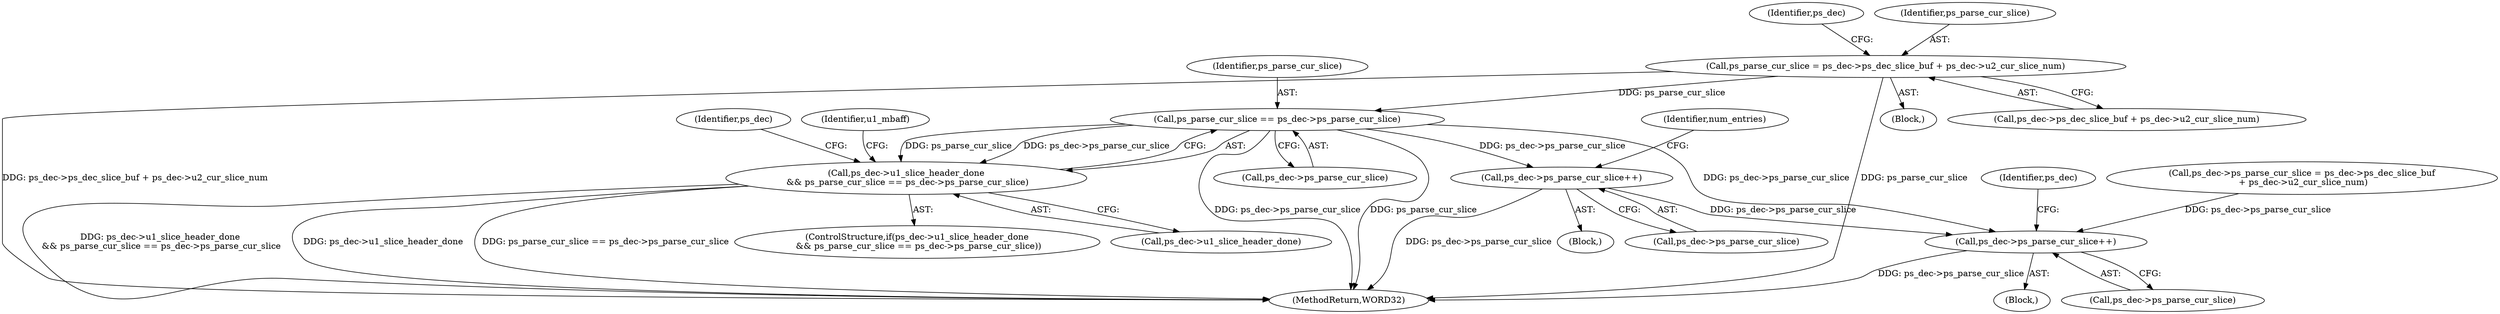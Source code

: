 digraph "0_Android_0b23c81c3dd9ec38f7e6806a3955fed1925541a0_1@integer" {
"1000518" [label="(Call,ps_parse_cur_slice = ps_dec->ps_dec_slice_buf + ps_dec->u2_cur_slice_num)"];
"1000532" [label="(Call,ps_parse_cur_slice == ps_dec->ps_parse_cur_slice)"];
"1000528" [label="(Call,ps_dec->u1_slice_header_done\n && ps_parse_cur_slice == ps_dec->ps_parse_cur_slice)"];
"1000793" [label="(Call,ps_dec->ps_parse_cur_slice++)"];
"1001380" [label="(Call,ps_dec->ps_parse_cur_slice++)"];
"1000533" [label="(Identifier,ps_parse_cur_slice)"];
"1000801" [label="(Identifier,ps_dec)"];
"1000516" [label="(Block,)"];
"1000529" [label="(Call,ps_dec->u1_slice_header_done)"];
"1000799" [label="(Call,ps_dec->ps_parse_cur_slice = ps_dec->ps_dec_slice_buf\n + ps_dec->u2_cur_slice_num)"];
"1000774" [label="(Block,)"];
"1000794" [label="(Call,ps_dec->ps_parse_cur_slice)"];
"1000530" [label="(Identifier,ps_dec)"];
"1000532" [label="(Call,ps_parse_cur_slice == ps_dec->ps_parse_cur_slice)"];
"1000528" [label="(Call,ps_dec->u1_slice_header_done\n && ps_parse_cur_slice == ps_dec->ps_parse_cur_slice)"];
"1000540" [label="(Identifier,u1_mbaff)"];
"1001386" [label="(Identifier,ps_dec)"];
"1000518" [label="(Call,ps_parse_cur_slice = ps_dec->ps_dec_slice_buf + ps_dec->u2_cur_slice_num)"];
"1000520" [label="(Call,ps_dec->ps_dec_slice_buf + ps_dec->u2_cur_slice_num)"];
"1000793" [label="(Call,ps_dec->ps_parse_cur_slice++)"];
"1001380" [label="(Call,ps_dec->ps_parse_cur_slice++)"];
"1000815" [label="(Identifier,num_entries)"];
"1001381" [label="(Call,ps_dec->ps_parse_cur_slice)"];
"1000534" [label="(Call,ps_dec->ps_parse_cur_slice)"];
"1000519" [label="(Identifier,ps_parse_cur_slice)"];
"1001379" [label="(Block,)"];
"1001422" [label="(MethodReturn,WORD32)"];
"1000527" [label="(ControlStructure,if(ps_dec->u1_slice_header_done\n && ps_parse_cur_slice == ps_dec->ps_parse_cur_slice))"];
"1000518" -> "1000516"  [label="AST: "];
"1000518" -> "1000520"  [label="CFG: "];
"1000519" -> "1000518"  [label="AST: "];
"1000520" -> "1000518"  [label="AST: "];
"1000530" -> "1000518"  [label="CFG: "];
"1000518" -> "1001422"  [label="DDG: ps_dec->ps_dec_slice_buf + ps_dec->u2_cur_slice_num"];
"1000518" -> "1001422"  [label="DDG: ps_parse_cur_slice"];
"1000518" -> "1000532"  [label="DDG: ps_parse_cur_slice"];
"1000532" -> "1000528"  [label="AST: "];
"1000532" -> "1000534"  [label="CFG: "];
"1000533" -> "1000532"  [label="AST: "];
"1000534" -> "1000532"  [label="AST: "];
"1000528" -> "1000532"  [label="CFG: "];
"1000532" -> "1001422"  [label="DDG: ps_parse_cur_slice"];
"1000532" -> "1001422"  [label="DDG: ps_dec->ps_parse_cur_slice"];
"1000532" -> "1000528"  [label="DDG: ps_parse_cur_slice"];
"1000532" -> "1000528"  [label="DDG: ps_dec->ps_parse_cur_slice"];
"1000532" -> "1000793"  [label="DDG: ps_dec->ps_parse_cur_slice"];
"1000532" -> "1001380"  [label="DDG: ps_dec->ps_parse_cur_slice"];
"1000528" -> "1000527"  [label="AST: "];
"1000528" -> "1000529"  [label="CFG: "];
"1000529" -> "1000528"  [label="AST: "];
"1000540" -> "1000528"  [label="CFG: "];
"1000801" -> "1000528"  [label="CFG: "];
"1000528" -> "1001422"  [label="DDG: ps_dec->u1_slice_header_done\n && ps_parse_cur_slice == ps_dec->ps_parse_cur_slice"];
"1000528" -> "1001422"  [label="DDG: ps_dec->u1_slice_header_done"];
"1000528" -> "1001422"  [label="DDG: ps_parse_cur_slice == ps_dec->ps_parse_cur_slice"];
"1000793" -> "1000774"  [label="AST: "];
"1000793" -> "1000794"  [label="CFG: "];
"1000794" -> "1000793"  [label="AST: "];
"1000815" -> "1000793"  [label="CFG: "];
"1000793" -> "1001422"  [label="DDG: ps_dec->ps_parse_cur_slice"];
"1000793" -> "1001380"  [label="DDG: ps_dec->ps_parse_cur_slice"];
"1001380" -> "1001379"  [label="AST: "];
"1001380" -> "1001381"  [label="CFG: "];
"1001381" -> "1001380"  [label="AST: "];
"1001386" -> "1001380"  [label="CFG: "];
"1001380" -> "1001422"  [label="DDG: ps_dec->ps_parse_cur_slice"];
"1000799" -> "1001380"  [label="DDG: ps_dec->ps_parse_cur_slice"];
}
